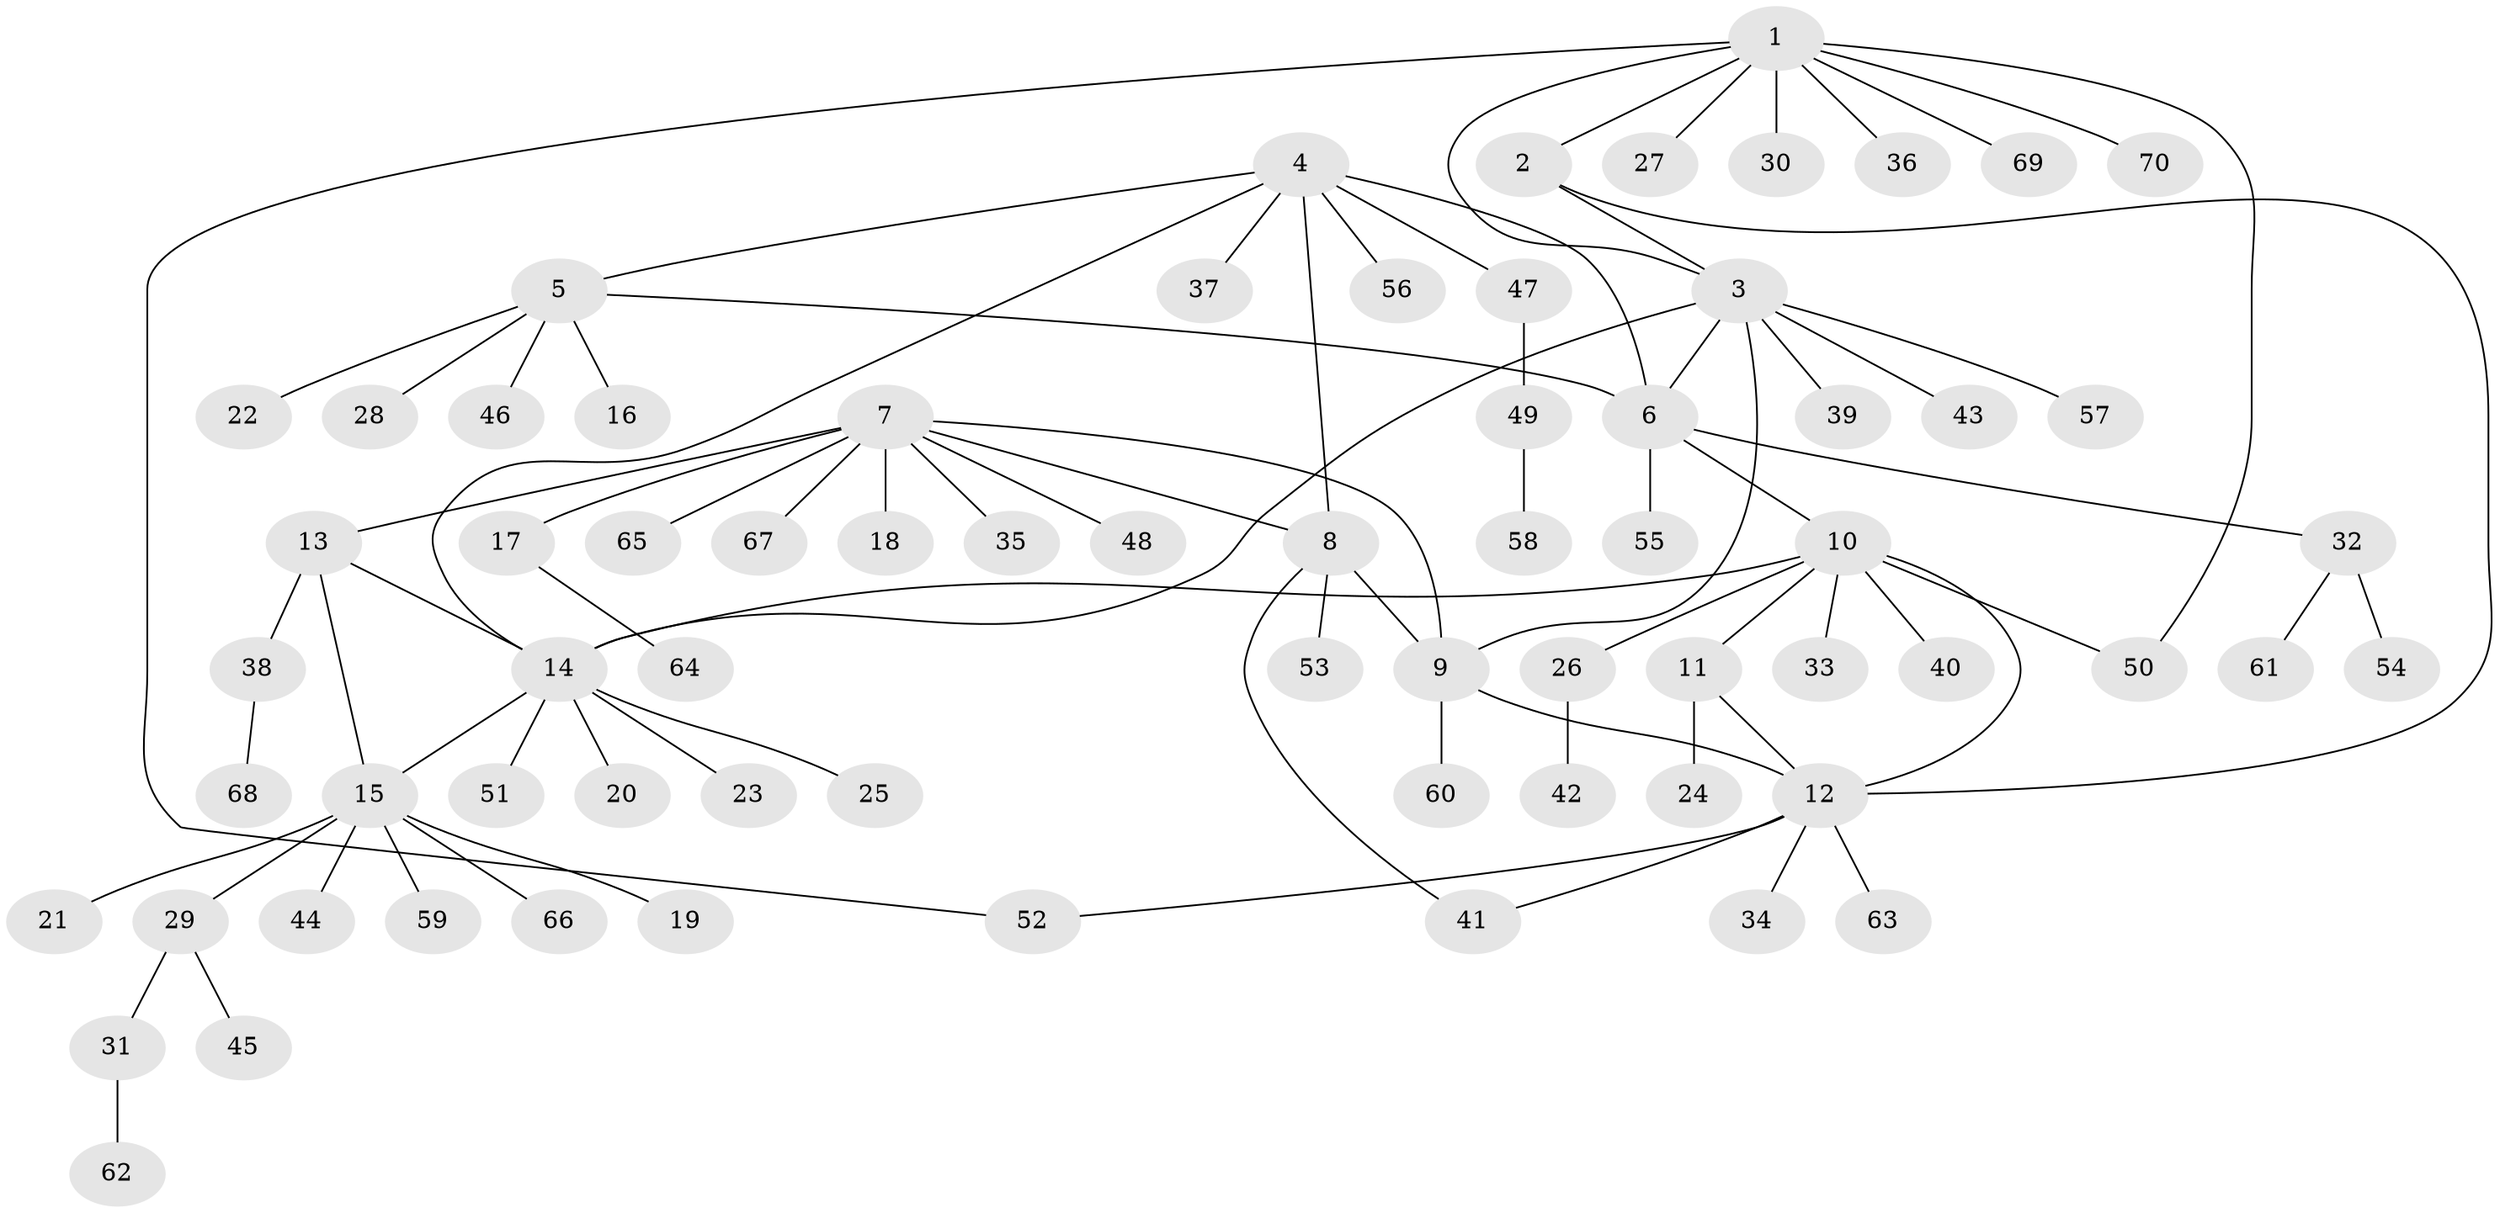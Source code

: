 // Generated by graph-tools (version 1.1) at 2025/50/03/09/25 03:50:39]
// undirected, 70 vertices, 83 edges
graph export_dot {
graph [start="1"]
  node [color=gray90,style=filled];
  1;
  2;
  3;
  4;
  5;
  6;
  7;
  8;
  9;
  10;
  11;
  12;
  13;
  14;
  15;
  16;
  17;
  18;
  19;
  20;
  21;
  22;
  23;
  24;
  25;
  26;
  27;
  28;
  29;
  30;
  31;
  32;
  33;
  34;
  35;
  36;
  37;
  38;
  39;
  40;
  41;
  42;
  43;
  44;
  45;
  46;
  47;
  48;
  49;
  50;
  51;
  52;
  53;
  54;
  55;
  56;
  57;
  58;
  59;
  60;
  61;
  62;
  63;
  64;
  65;
  66;
  67;
  68;
  69;
  70;
  1 -- 2;
  1 -- 3;
  1 -- 27;
  1 -- 30;
  1 -- 36;
  1 -- 50;
  1 -- 52;
  1 -- 69;
  1 -- 70;
  2 -- 3;
  2 -- 12;
  3 -- 6;
  3 -- 9;
  3 -- 14;
  3 -- 39;
  3 -- 43;
  3 -- 57;
  4 -- 5;
  4 -- 6;
  4 -- 8;
  4 -- 14;
  4 -- 37;
  4 -- 47;
  4 -- 56;
  5 -- 6;
  5 -- 16;
  5 -- 22;
  5 -- 28;
  5 -- 46;
  6 -- 10;
  6 -- 32;
  6 -- 55;
  7 -- 8;
  7 -- 9;
  7 -- 13;
  7 -- 17;
  7 -- 18;
  7 -- 35;
  7 -- 48;
  7 -- 65;
  7 -- 67;
  8 -- 9;
  8 -- 41;
  8 -- 53;
  9 -- 12;
  9 -- 60;
  10 -- 11;
  10 -- 12;
  10 -- 14;
  10 -- 26;
  10 -- 33;
  10 -- 40;
  10 -- 50;
  11 -- 12;
  11 -- 24;
  12 -- 34;
  12 -- 41;
  12 -- 52;
  12 -- 63;
  13 -- 14;
  13 -- 15;
  13 -- 38;
  14 -- 15;
  14 -- 20;
  14 -- 23;
  14 -- 25;
  14 -- 51;
  15 -- 19;
  15 -- 21;
  15 -- 29;
  15 -- 44;
  15 -- 59;
  15 -- 66;
  17 -- 64;
  26 -- 42;
  29 -- 31;
  29 -- 45;
  31 -- 62;
  32 -- 54;
  32 -- 61;
  38 -- 68;
  47 -- 49;
  49 -- 58;
}
